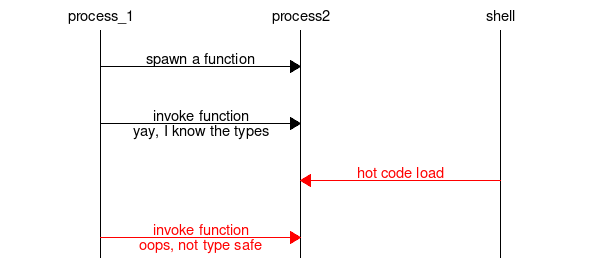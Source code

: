 # this diagram created with mscgen
# http://www.mcternan.me.uk/mscgen/

# to build the diagram run:
# mscgen -T png -i distributed_type_checking.msc -o distributed_type_checking.png

msc {

  process_1, process2, shell;
  |||;
  process_1 => process2 [ label = "spawn a function"];
  |||;
  process_1 => process2 [label = "invoke function\nyay, I know the types"];
  |||;
  shell     => process2 [label = "hot code load", linecolour="red", textcolour="red"];
  |||;
  process_1 => process2 [label = "invoke function\noops, not type safe", linecolour="red", textcolour="red"];

}

